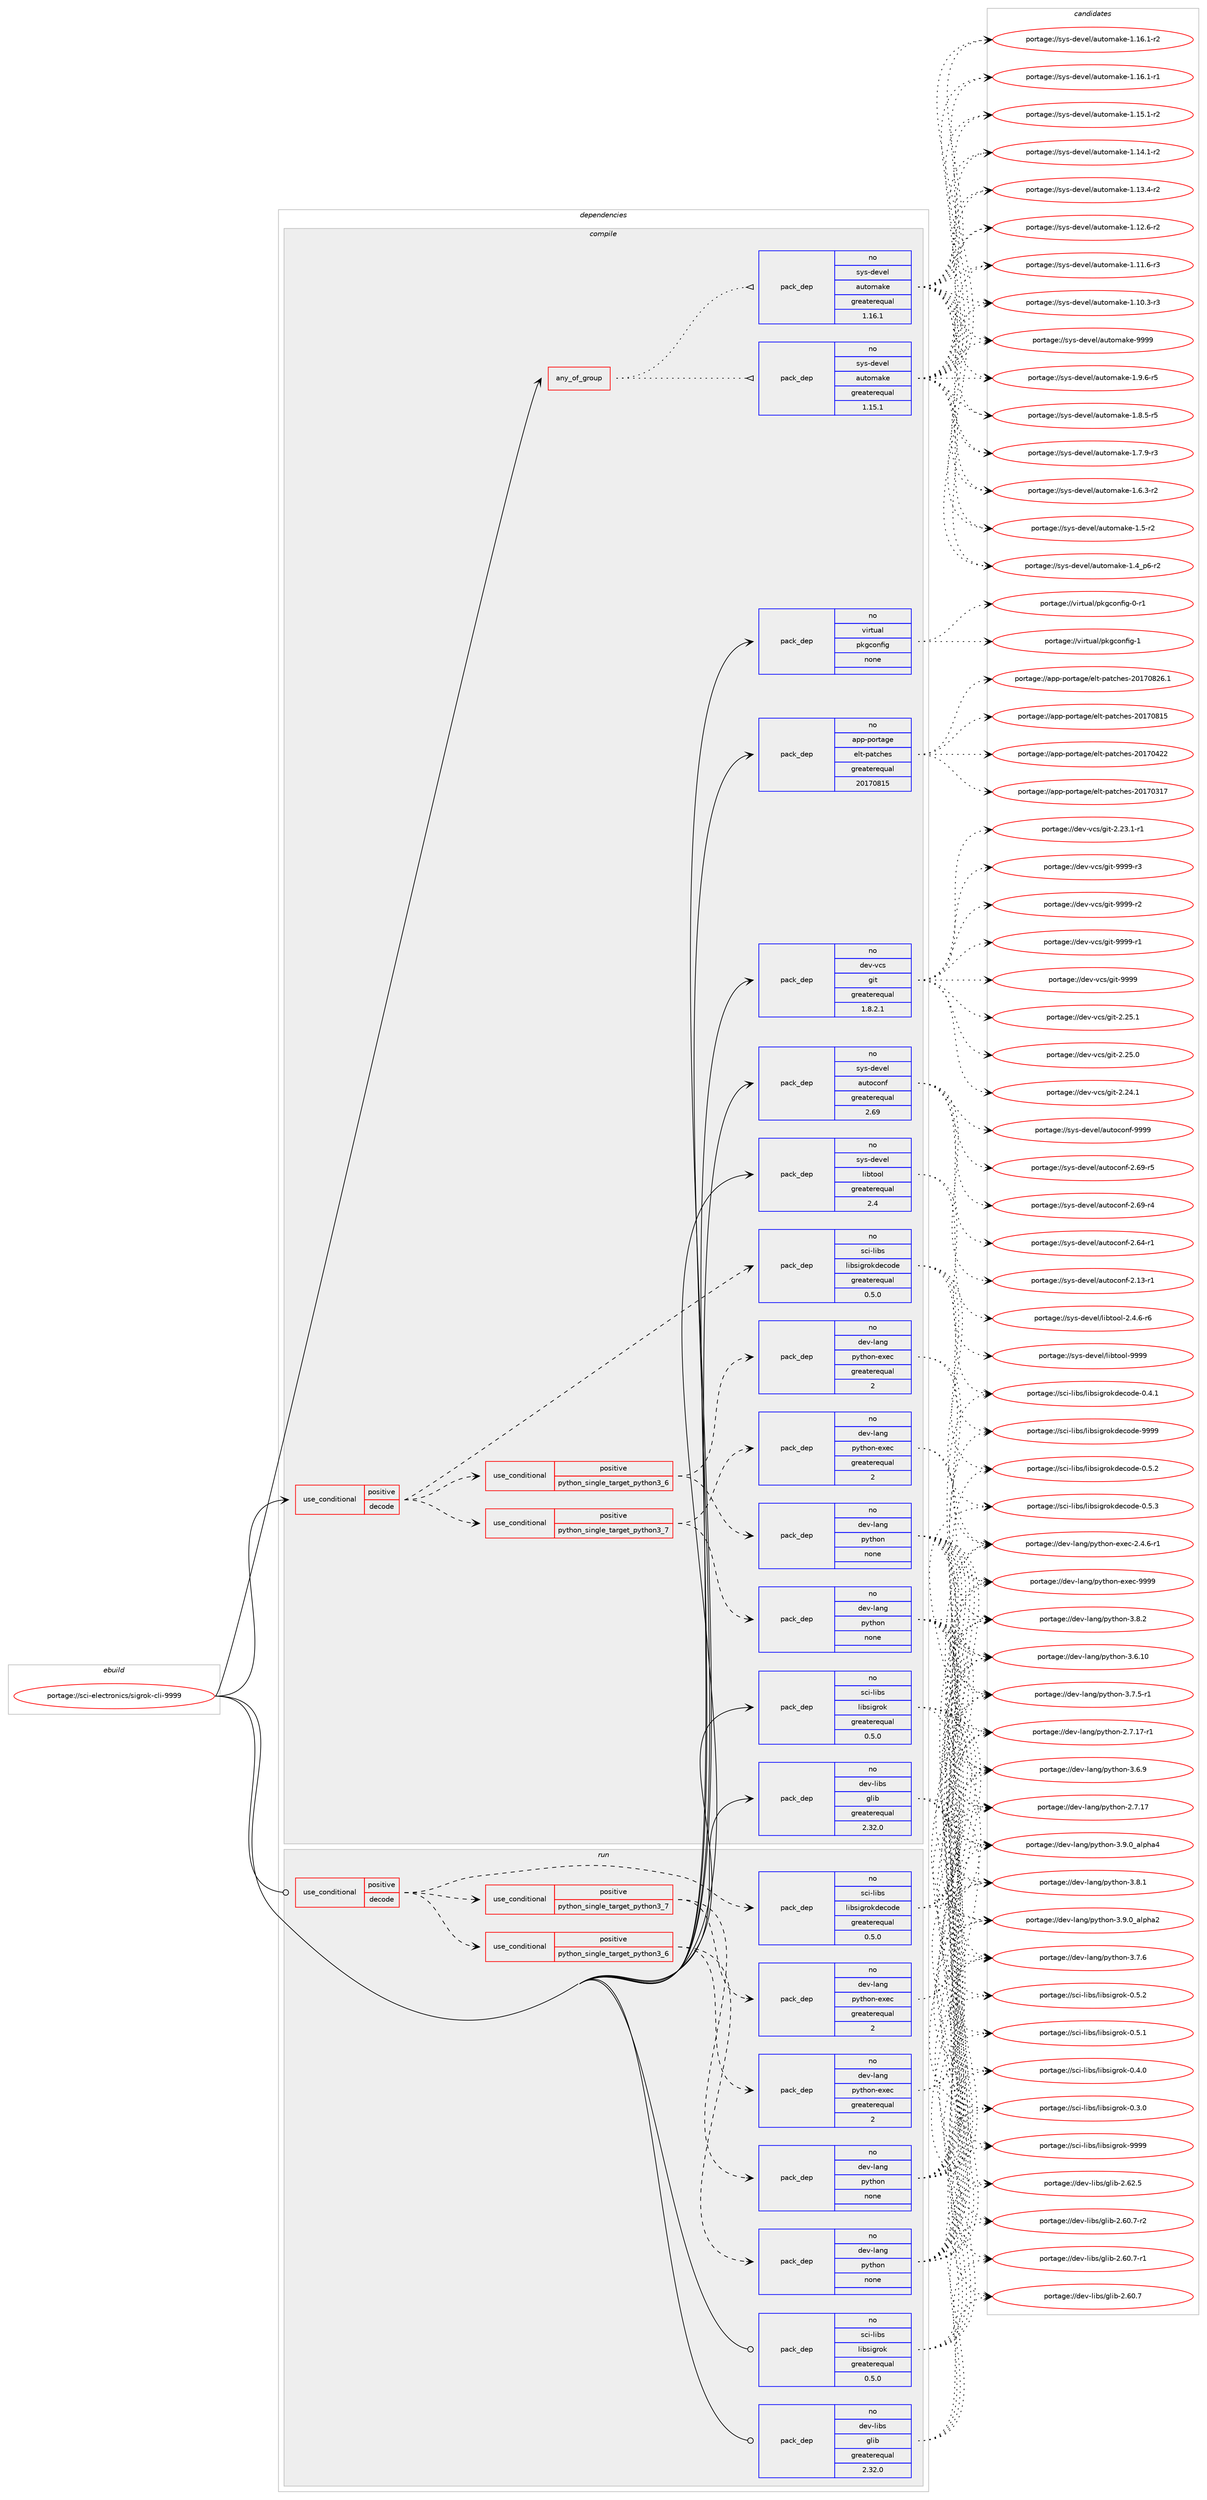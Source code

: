 digraph prolog {

# *************
# Graph options
# *************

newrank=true;
concentrate=true;
compound=true;
graph [rankdir=LR,fontname=Helvetica,fontsize=10,ranksep=1.5];#, ranksep=2.5, nodesep=0.2];
edge  [arrowhead=vee];
node  [fontname=Helvetica,fontsize=10];

# **********
# The ebuild
# **********

subgraph cluster_leftcol {
color=gray;
rank=same;
label=<<i>ebuild</i>>;
id [label="portage://sci-electronics/sigrok-cli-9999", color=red, width=4, href="../sci-electronics/sigrok-cli-9999.svg"];
}

# ****************
# The dependencies
# ****************

subgraph cluster_midcol {
color=gray;
label=<<i>dependencies</i>>;
subgraph cluster_compile {
fillcolor="#eeeeee";
style=filled;
label=<<i>compile</i>>;
subgraph any1150 {
dependency57511 [label=<<TABLE BORDER="0" CELLBORDER="1" CELLSPACING="0" CELLPADDING="4"><TR><TD CELLPADDING="10">any_of_group</TD></TR></TABLE>>, shape=none, color=red];subgraph pack44288 {
dependency57512 [label=<<TABLE BORDER="0" CELLBORDER="1" CELLSPACING="0" CELLPADDING="4" WIDTH="220"><TR><TD ROWSPAN="6" CELLPADDING="30">pack_dep</TD></TR><TR><TD WIDTH="110">no</TD></TR><TR><TD>sys-devel</TD></TR><TR><TD>automake</TD></TR><TR><TD>greaterequal</TD></TR><TR><TD>1.16.1</TD></TR></TABLE>>, shape=none, color=blue];
}
dependency57511:e -> dependency57512:w [weight=20,style="dotted",arrowhead="oinv"];
subgraph pack44289 {
dependency57513 [label=<<TABLE BORDER="0" CELLBORDER="1" CELLSPACING="0" CELLPADDING="4" WIDTH="220"><TR><TD ROWSPAN="6" CELLPADDING="30">pack_dep</TD></TR><TR><TD WIDTH="110">no</TD></TR><TR><TD>sys-devel</TD></TR><TR><TD>automake</TD></TR><TR><TD>greaterequal</TD></TR><TR><TD>1.15.1</TD></TR></TABLE>>, shape=none, color=blue];
}
dependency57511:e -> dependency57513:w [weight=20,style="dotted",arrowhead="oinv"];
}
id:e -> dependency57511:w [weight=20,style="solid",arrowhead="vee"];
subgraph cond12025 {
dependency57514 [label=<<TABLE BORDER="0" CELLBORDER="1" CELLSPACING="0" CELLPADDING="4"><TR><TD ROWSPAN="3" CELLPADDING="10">use_conditional</TD></TR><TR><TD>positive</TD></TR><TR><TD>decode</TD></TR></TABLE>>, shape=none, color=red];
subgraph pack44290 {
dependency57515 [label=<<TABLE BORDER="0" CELLBORDER="1" CELLSPACING="0" CELLPADDING="4" WIDTH="220"><TR><TD ROWSPAN="6" CELLPADDING="30">pack_dep</TD></TR><TR><TD WIDTH="110">no</TD></TR><TR><TD>sci-libs</TD></TR><TR><TD>libsigrokdecode</TD></TR><TR><TD>greaterequal</TD></TR><TR><TD>0.5.0</TD></TR></TABLE>>, shape=none, color=blue];
}
dependency57514:e -> dependency57515:w [weight=20,style="dashed",arrowhead="vee"];
subgraph cond12026 {
dependency57516 [label=<<TABLE BORDER="0" CELLBORDER="1" CELLSPACING="0" CELLPADDING="4"><TR><TD ROWSPAN="3" CELLPADDING="10">use_conditional</TD></TR><TR><TD>positive</TD></TR><TR><TD>python_single_target_python3_6</TD></TR></TABLE>>, shape=none, color=red];
subgraph pack44291 {
dependency57517 [label=<<TABLE BORDER="0" CELLBORDER="1" CELLSPACING="0" CELLPADDING="4" WIDTH="220"><TR><TD ROWSPAN="6" CELLPADDING="30">pack_dep</TD></TR><TR><TD WIDTH="110">no</TD></TR><TR><TD>dev-lang</TD></TR><TR><TD>python</TD></TR><TR><TD>none</TD></TR><TR><TD></TD></TR></TABLE>>, shape=none, color=blue];
}
dependency57516:e -> dependency57517:w [weight=20,style="dashed",arrowhead="vee"];
subgraph pack44292 {
dependency57518 [label=<<TABLE BORDER="0" CELLBORDER="1" CELLSPACING="0" CELLPADDING="4" WIDTH="220"><TR><TD ROWSPAN="6" CELLPADDING="30">pack_dep</TD></TR><TR><TD WIDTH="110">no</TD></TR><TR><TD>dev-lang</TD></TR><TR><TD>python-exec</TD></TR><TR><TD>greaterequal</TD></TR><TR><TD>2</TD></TR></TABLE>>, shape=none, color=blue];
}
dependency57516:e -> dependency57518:w [weight=20,style="dashed",arrowhead="vee"];
}
dependency57514:e -> dependency57516:w [weight=20,style="dashed",arrowhead="vee"];
subgraph cond12027 {
dependency57519 [label=<<TABLE BORDER="0" CELLBORDER="1" CELLSPACING="0" CELLPADDING="4"><TR><TD ROWSPAN="3" CELLPADDING="10">use_conditional</TD></TR><TR><TD>positive</TD></TR><TR><TD>python_single_target_python3_7</TD></TR></TABLE>>, shape=none, color=red];
subgraph pack44293 {
dependency57520 [label=<<TABLE BORDER="0" CELLBORDER="1" CELLSPACING="0" CELLPADDING="4" WIDTH="220"><TR><TD ROWSPAN="6" CELLPADDING="30">pack_dep</TD></TR><TR><TD WIDTH="110">no</TD></TR><TR><TD>dev-lang</TD></TR><TR><TD>python</TD></TR><TR><TD>none</TD></TR><TR><TD></TD></TR></TABLE>>, shape=none, color=blue];
}
dependency57519:e -> dependency57520:w [weight=20,style="dashed",arrowhead="vee"];
subgraph pack44294 {
dependency57521 [label=<<TABLE BORDER="0" CELLBORDER="1" CELLSPACING="0" CELLPADDING="4" WIDTH="220"><TR><TD ROWSPAN="6" CELLPADDING="30">pack_dep</TD></TR><TR><TD WIDTH="110">no</TD></TR><TR><TD>dev-lang</TD></TR><TR><TD>python-exec</TD></TR><TR><TD>greaterequal</TD></TR><TR><TD>2</TD></TR></TABLE>>, shape=none, color=blue];
}
dependency57519:e -> dependency57521:w [weight=20,style="dashed",arrowhead="vee"];
}
dependency57514:e -> dependency57519:w [weight=20,style="dashed",arrowhead="vee"];
}
id:e -> dependency57514:w [weight=20,style="solid",arrowhead="vee"];
subgraph pack44295 {
dependency57522 [label=<<TABLE BORDER="0" CELLBORDER="1" CELLSPACING="0" CELLPADDING="4" WIDTH="220"><TR><TD ROWSPAN="6" CELLPADDING="30">pack_dep</TD></TR><TR><TD WIDTH="110">no</TD></TR><TR><TD>app-portage</TD></TR><TR><TD>elt-patches</TD></TR><TR><TD>greaterequal</TD></TR><TR><TD>20170815</TD></TR></TABLE>>, shape=none, color=blue];
}
id:e -> dependency57522:w [weight=20,style="solid",arrowhead="vee"];
subgraph pack44296 {
dependency57523 [label=<<TABLE BORDER="0" CELLBORDER="1" CELLSPACING="0" CELLPADDING="4" WIDTH="220"><TR><TD ROWSPAN="6" CELLPADDING="30">pack_dep</TD></TR><TR><TD WIDTH="110">no</TD></TR><TR><TD>dev-libs</TD></TR><TR><TD>glib</TD></TR><TR><TD>greaterequal</TD></TR><TR><TD>2.32.0</TD></TR></TABLE>>, shape=none, color=blue];
}
id:e -> dependency57523:w [weight=20,style="solid",arrowhead="vee"];
subgraph pack44297 {
dependency57524 [label=<<TABLE BORDER="0" CELLBORDER="1" CELLSPACING="0" CELLPADDING="4" WIDTH="220"><TR><TD ROWSPAN="6" CELLPADDING="30">pack_dep</TD></TR><TR><TD WIDTH="110">no</TD></TR><TR><TD>dev-vcs</TD></TR><TR><TD>git</TD></TR><TR><TD>greaterequal</TD></TR><TR><TD>1.8.2.1</TD></TR></TABLE>>, shape=none, color=blue];
}
id:e -> dependency57524:w [weight=20,style="solid",arrowhead="vee"];
subgraph pack44298 {
dependency57525 [label=<<TABLE BORDER="0" CELLBORDER="1" CELLSPACING="0" CELLPADDING="4" WIDTH="220"><TR><TD ROWSPAN="6" CELLPADDING="30">pack_dep</TD></TR><TR><TD WIDTH="110">no</TD></TR><TR><TD>sci-libs</TD></TR><TR><TD>libsigrok</TD></TR><TR><TD>greaterequal</TD></TR><TR><TD>0.5.0</TD></TR></TABLE>>, shape=none, color=blue];
}
id:e -> dependency57525:w [weight=20,style="solid",arrowhead="vee"];
subgraph pack44299 {
dependency57526 [label=<<TABLE BORDER="0" CELLBORDER="1" CELLSPACING="0" CELLPADDING="4" WIDTH="220"><TR><TD ROWSPAN="6" CELLPADDING="30">pack_dep</TD></TR><TR><TD WIDTH="110">no</TD></TR><TR><TD>sys-devel</TD></TR><TR><TD>autoconf</TD></TR><TR><TD>greaterequal</TD></TR><TR><TD>2.69</TD></TR></TABLE>>, shape=none, color=blue];
}
id:e -> dependency57526:w [weight=20,style="solid",arrowhead="vee"];
subgraph pack44300 {
dependency57527 [label=<<TABLE BORDER="0" CELLBORDER="1" CELLSPACING="0" CELLPADDING="4" WIDTH="220"><TR><TD ROWSPAN="6" CELLPADDING="30">pack_dep</TD></TR><TR><TD WIDTH="110">no</TD></TR><TR><TD>sys-devel</TD></TR><TR><TD>libtool</TD></TR><TR><TD>greaterequal</TD></TR><TR><TD>2.4</TD></TR></TABLE>>, shape=none, color=blue];
}
id:e -> dependency57527:w [weight=20,style="solid",arrowhead="vee"];
subgraph pack44301 {
dependency57528 [label=<<TABLE BORDER="0" CELLBORDER="1" CELLSPACING="0" CELLPADDING="4" WIDTH="220"><TR><TD ROWSPAN="6" CELLPADDING="30">pack_dep</TD></TR><TR><TD WIDTH="110">no</TD></TR><TR><TD>virtual</TD></TR><TR><TD>pkgconfig</TD></TR><TR><TD>none</TD></TR><TR><TD></TD></TR></TABLE>>, shape=none, color=blue];
}
id:e -> dependency57528:w [weight=20,style="solid",arrowhead="vee"];
}
subgraph cluster_compileandrun {
fillcolor="#eeeeee";
style=filled;
label=<<i>compile and run</i>>;
}
subgraph cluster_run {
fillcolor="#eeeeee";
style=filled;
label=<<i>run</i>>;
subgraph cond12028 {
dependency57529 [label=<<TABLE BORDER="0" CELLBORDER="1" CELLSPACING="0" CELLPADDING="4"><TR><TD ROWSPAN="3" CELLPADDING="10">use_conditional</TD></TR><TR><TD>positive</TD></TR><TR><TD>decode</TD></TR></TABLE>>, shape=none, color=red];
subgraph pack44302 {
dependency57530 [label=<<TABLE BORDER="0" CELLBORDER="1" CELLSPACING="0" CELLPADDING="4" WIDTH="220"><TR><TD ROWSPAN="6" CELLPADDING="30">pack_dep</TD></TR><TR><TD WIDTH="110">no</TD></TR><TR><TD>sci-libs</TD></TR><TR><TD>libsigrokdecode</TD></TR><TR><TD>greaterequal</TD></TR><TR><TD>0.5.0</TD></TR></TABLE>>, shape=none, color=blue];
}
dependency57529:e -> dependency57530:w [weight=20,style="dashed",arrowhead="vee"];
subgraph cond12029 {
dependency57531 [label=<<TABLE BORDER="0" CELLBORDER="1" CELLSPACING="0" CELLPADDING="4"><TR><TD ROWSPAN="3" CELLPADDING="10">use_conditional</TD></TR><TR><TD>positive</TD></TR><TR><TD>python_single_target_python3_6</TD></TR></TABLE>>, shape=none, color=red];
subgraph pack44303 {
dependency57532 [label=<<TABLE BORDER="0" CELLBORDER="1" CELLSPACING="0" CELLPADDING="4" WIDTH="220"><TR><TD ROWSPAN="6" CELLPADDING="30">pack_dep</TD></TR><TR><TD WIDTH="110">no</TD></TR><TR><TD>dev-lang</TD></TR><TR><TD>python</TD></TR><TR><TD>none</TD></TR><TR><TD></TD></TR></TABLE>>, shape=none, color=blue];
}
dependency57531:e -> dependency57532:w [weight=20,style="dashed",arrowhead="vee"];
subgraph pack44304 {
dependency57533 [label=<<TABLE BORDER="0" CELLBORDER="1" CELLSPACING="0" CELLPADDING="4" WIDTH="220"><TR><TD ROWSPAN="6" CELLPADDING="30">pack_dep</TD></TR><TR><TD WIDTH="110">no</TD></TR><TR><TD>dev-lang</TD></TR><TR><TD>python-exec</TD></TR><TR><TD>greaterequal</TD></TR><TR><TD>2</TD></TR></TABLE>>, shape=none, color=blue];
}
dependency57531:e -> dependency57533:w [weight=20,style="dashed",arrowhead="vee"];
}
dependency57529:e -> dependency57531:w [weight=20,style="dashed",arrowhead="vee"];
subgraph cond12030 {
dependency57534 [label=<<TABLE BORDER="0" CELLBORDER="1" CELLSPACING="0" CELLPADDING="4"><TR><TD ROWSPAN="3" CELLPADDING="10">use_conditional</TD></TR><TR><TD>positive</TD></TR><TR><TD>python_single_target_python3_7</TD></TR></TABLE>>, shape=none, color=red];
subgraph pack44305 {
dependency57535 [label=<<TABLE BORDER="0" CELLBORDER="1" CELLSPACING="0" CELLPADDING="4" WIDTH="220"><TR><TD ROWSPAN="6" CELLPADDING="30">pack_dep</TD></TR><TR><TD WIDTH="110">no</TD></TR><TR><TD>dev-lang</TD></TR><TR><TD>python</TD></TR><TR><TD>none</TD></TR><TR><TD></TD></TR></TABLE>>, shape=none, color=blue];
}
dependency57534:e -> dependency57535:w [weight=20,style="dashed",arrowhead="vee"];
subgraph pack44306 {
dependency57536 [label=<<TABLE BORDER="0" CELLBORDER="1" CELLSPACING="0" CELLPADDING="4" WIDTH="220"><TR><TD ROWSPAN="6" CELLPADDING="30">pack_dep</TD></TR><TR><TD WIDTH="110">no</TD></TR><TR><TD>dev-lang</TD></TR><TR><TD>python-exec</TD></TR><TR><TD>greaterequal</TD></TR><TR><TD>2</TD></TR></TABLE>>, shape=none, color=blue];
}
dependency57534:e -> dependency57536:w [weight=20,style="dashed",arrowhead="vee"];
}
dependency57529:e -> dependency57534:w [weight=20,style="dashed",arrowhead="vee"];
}
id:e -> dependency57529:w [weight=20,style="solid",arrowhead="odot"];
subgraph pack44307 {
dependency57537 [label=<<TABLE BORDER="0" CELLBORDER="1" CELLSPACING="0" CELLPADDING="4" WIDTH="220"><TR><TD ROWSPAN="6" CELLPADDING="30">pack_dep</TD></TR><TR><TD WIDTH="110">no</TD></TR><TR><TD>dev-libs</TD></TR><TR><TD>glib</TD></TR><TR><TD>greaterequal</TD></TR><TR><TD>2.32.0</TD></TR></TABLE>>, shape=none, color=blue];
}
id:e -> dependency57537:w [weight=20,style="solid",arrowhead="odot"];
subgraph pack44308 {
dependency57538 [label=<<TABLE BORDER="0" CELLBORDER="1" CELLSPACING="0" CELLPADDING="4" WIDTH="220"><TR><TD ROWSPAN="6" CELLPADDING="30">pack_dep</TD></TR><TR><TD WIDTH="110">no</TD></TR><TR><TD>sci-libs</TD></TR><TR><TD>libsigrok</TD></TR><TR><TD>greaterequal</TD></TR><TR><TD>0.5.0</TD></TR></TABLE>>, shape=none, color=blue];
}
id:e -> dependency57538:w [weight=20,style="solid",arrowhead="odot"];
}
}

# **************
# The candidates
# **************

subgraph cluster_choices {
rank=same;
color=gray;
label=<<i>candidates</i>>;

subgraph choice44288 {
color=black;
nodesep=1;
choice115121115451001011181011084797117116111109971071014557575757 [label="portage://sys-devel/automake-9999", color=red, width=4,href="../sys-devel/automake-9999.svg"];
choice115121115451001011181011084797117116111109971071014549465746544511453 [label="portage://sys-devel/automake-1.9.6-r5", color=red, width=4,href="../sys-devel/automake-1.9.6-r5.svg"];
choice115121115451001011181011084797117116111109971071014549465646534511453 [label="portage://sys-devel/automake-1.8.5-r5", color=red, width=4,href="../sys-devel/automake-1.8.5-r5.svg"];
choice115121115451001011181011084797117116111109971071014549465546574511451 [label="portage://sys-devel/automake-1.7.9-r3", color=red, width=4,href="../sys-devel/automake-1.7.9-r3.svg"];
choice115121115451001011181011084797117116111109971071014549465446514511450 [label="portage://sys-devel/automake-1.6.3-r2", color=red, width=4,href="../sys-devel/automake-1.6.3-r2.svg"];
choice11512111545100101118101108479711711611110997107101454946534511450 [label="portage://sys-devel/automake-1.5-r2", color=red, width=4,href="../sys-devel/automake-1.5-r2.svg"];
choice115121115451001011181011084797117116111109971071014549465295112544511450 [label="portage://sys-devel/automake-1.4_p6-r2", color=red, width=4,href="../sys-devel/automake-1.4_p6-r2.svg"];
choice11512111545100101118101108479711711611110997107101454946495446494511450 [label="portage://sys-devel/automake-1.16.1-r2", color=red, width=4,href="../sys-devel/automake-1.16.1-r2.svg"];
choice11512111545100101118101108479711711611110997107101454946495446494511449 [label="portage://sys-devel/automake-1.16.1-r1", color=red, width=4,href="../sys-devel/automake-1.16.1-r1.svg"];
choice11512111545100101118101108479711711611110997107101454946495346494511450 [label="portage://sys-devel/automake-1.15.1-r2", color=red, width=4,href="../sys-devel/automake-1.15.1-r2.svg"];
choice11512111545100101118101108479711711611110997107101454946495246494511450 [label="portage://sys-devel/automake-1.14.1-r2", color=red, width=4,href="../sys-devel/automake-1.14.1-r2.svg"];
choice11512111545100101118101108479711711611110997107101454946495146524511450 [label="portage://sys-devel/automake-1.13.4-r2", color=red, width=4,href="../sys-devel/automake-1.13.4-r2.svg"];
choice11512111545100101118101108479711711611110997107101454946495046544511450 [label="portage://sys-devel/automake-1.12.6-r2", color=red, width=4,href="../sys-devel/automake-1.12.6-r2.svg"];
choice11512111545100101118101108479711711611110997107101454946494946544511451 [label="portage://sys-devel/automake-1.11.6-r3", color=red, width=4,href="../sys-devel/automake-1.11.6-r3.svg"];
choice11512111545100101118101108479711711611110997107101454946494846514511451 [label="portage://sys-devel/automake-1.10.3-r3", color=red, width=4,href="../sys-devel/automake-1.10.3-r3.svg"];
dependency57512:e -> choice115121115451001011181011084797117116111109971071014557575757:w [style=dotted,weight="100"];
dependency57512:e -> choice115121115451001011181011084797117116111109971071014549465746544511453:w [style=dotted,weight="100"];
dependency57512:e -> choice115121115451001011181011084797117116111109971071014549465646534511453:w [style=dotted,weight="100"];
dependency57512:e -> choice115121115451001011181011084797117116111109971071014549465546574511451:w [style=dotted,weight="100"];
dependency57512:e -> choice115121115451001011181011084797117116111109971071014549465446514511450:w [style=dotted,weight="100"];
dependency57512:e -> choice11512111545100101118101108479711711611110997107101454946534511450:w [style=dotted,weight="100"];
dependency57512:e -> choice115121115451001011181011084797117116111109971071014549465295112544511450:w [style=dotted,weight="100"];
dependency57512:e -> choice11512111545100101118101108479711711611110997107101454946495446494511450:w [style=dotted,weight="100"];
dependency57512:e -> choice11512111545100101118101108479711711611110997107101454946495446494511449:w [style=dotted,weight="100"];
dependency57512:e -> choice11512111545100101118101108479711711611110997107101454946495346494511450:w [style=dotted,weight="100"];
dependency57512:e -> choice11512111545100101118101108479711711611110997107101454946495246494511450:w [style=dotted,weight="100"];
dependency57512:e -> choice11512111545100101118101108479711711611110997107101454946495146524511450:w [style=dotted,weight="100"];
dependency57512:e -> choice11512111545100101118101108479711711611110997107101454946495046544511450:w [style=dotted,weight="100"];
dependency57512:e -> choice11512111545100101118101108479711711611110997107101454946494946544511451:w [style=dotted,weight="100"];
dependency57512:e -> choice11512111545100101118101108479711711611110997107101454946494846514511451:w [style=dotted,weight="100"];
}
subgraph choice44289 {
color=black;
nodesep=1;
choice115121115451001011181011084797117116111109971071014557575757 [label="portage://sys-devel/automake-9999", color=red, width=4,href="../sys-devel/automake-9999.svg"];
choice115121115451001011181011084797117116111109971071014549465746544511453 [label="portage://sys-devel/automake-1.9.6-r5", color=red, width=4,href="../sys-devel/automake-1.9.6-r5.svg"];
choice115121115451001011181011084797117116111109971071014549465646534511453 [label="portage://sys-devel/automake-1.8.5-r5", color=red, width=4,href="../sys-devel/automake-1.8.5-r5.svg"];
choice115121115451001011181011084797117116111109971071014549465546574511451 [label="portage://sys-devel/automake-1.7.9-r3", color=red, width=4,href="../sys-devel/automake-1.7.9-r3.svg"];
choice115121115451001011181011084797117116111109971071014549465446514511450 [label="portage://sys-devel/automake-1.6.3-r2", color=red, width=4,href="../sys-devel/automake-1.6.3-r2.svg"];
choice11512111545100101118101108479711711611110997107101454946534511450 [label="portage://sys-devel/automake-1.5-r2", color=red, width=4,href="../sys-devel/automake-1.5-r2.svg"];
choice115121115451001011181011084797117116111109971071014549465295112544511450 [label="portage://sys-devel/automake-1.4_p6-r2", color=red, width=4,href="../sys-devel/automake-1.4_p6-r2.svg"];
choice11512111545100101118101108479711711611110997107101454946495446494511450 [label="portage://sys-devel/automake-1.16.1-r2", color=red, width=4,href="../sys-devel/automake-1.16.1-r2.svg"];
choice11512111545100101118101108479711711611110997107101454946495446494511449 [label="portage://sys-devel/automake-1.16.1-r1", color=red, width=4,href="../sys-devel/automake-1.16.1-r1.svg"];
choice11512111545100101118101108479711711611110997107101454946495346494511450 [label="portage://sys-devel/automake-1.15.1-r2", color=red, width=4,href="../sys-devel/automake-1.15.1-r2.svg"];
choice11512111545100101118101108479711711611110997107101454946495246494511450 [label="portage://sys-devel/automake-1.14.1-r2", color=red, width=4,href="../sys-devel/automake-1.14.1-r2.svg"];
choice11512111545100101118101108479711711611110997107101454946495146524511450 [label="portage://sys-devel/automake-1.13.4-r2", color=red, width=4,href="../sys-devel/automake-1.13.4-r2.svg"];
choice11512111545100101118101108479711711611110997107101454946495046544511450 [label="portage://sys-devel/automake-1.12.6-r2", color=red, width=4,href="../sys-devel/automake-1.12.6-r2.svg"];
choice11512111545100101118101108479711711611110997107101454946494946544511451 [label="portage://sys-devel/automake-1.11.6-r3", color=red, width=4,href="../sys-devel/automake-1.11.6-r3.svg"];
choice11512111545100101118101108479711711611110997107101454946494846514511451 [label="portage://sys-devel/automake-1.10.3-r3", color=red, width=4,href="../sys-devel/automake-1.10.3-r3.svg"];
dependency57513:e -> choice115121115451001011181011084797117116111109971071014557575757:w [style=dotted,weight="100"];
dependency57513:e -> choice115121115451001011181011084797117116111109971071014549465746544511453:w [style=dotted,weight="100"];
dependency57513:e -> choice115121115451001011181011084797117116111109971071014549465646534511453:w [style=dotted,weight="100"];
dependency57513:e -> choice115121115451001011181011084797117116111109971071014549465546574511451:w [style=dotted,weight="100"];
dependency57513:e -> choice115121115451001011181011084797117116111109971071014549465446514511450:w [style=dotted,weight="100"];
dependency57513:e -> choice11512111545100101118101108479711711611110997107101454946534511450:w [style=dotted,weight="100"];
dependency57513:e -> choice115121115451001011181011084797117116111109971071014549465295112544511450:w [style=dotted,weight="100"];
dependency57513:e -> choice11512111545100101118101108479711711611110997107101454946495446494511450:w [style=dotted,weight="100"];
dependency57513:e -> choice11512111545100101118101108479711711611110997107101454946495446494511449:w [style=dotted,weight="100"];
dependency57513:e -> choice11512111545100101118101108479711711611110997107101454946495346494511450:w [style=dotted,weight="100"];
dependency57513:e -> choice11512111545100101118101108479711711611110997107101454946495246494511450:w [style=dotted,weight="100"];
dependency57513:e -> choice11512111545100101118101108479711711611110997107101454946495146524511450:w [style=dotted,weight="100"];
dependency57513:e -> choice11512111545100101118101108479711711611110997107101454946495046544511450:w [style=dotted,weight="100"];
dependency57513:e -> choice11512111545100101118101108479711711611110997107101454946494946544511451:w [style=dotted,weight="100"];
dependency57513:e -> choice11512111545100101118101108479711711611110997107101454946494846514511451:w [style=dotted,weight="100"];
}
subgraph choice44290 {
color=black;
nodesep=1;
choice1159910545108105981154710810598115105103114111107100101991111001014557575757 [label="portage://sci-libs/libsigrokdecode-9999", color=red, width=4,href="../sci-libs/libsigrokdecode-9999.svg"];
choice115991054510810598115471081059811510510311411110710010199111100101454846534651 [label="portage://sci-libs/libsigrokdecode-0.5.3", color=red, width=4,href="../sci-libs/libsigrokdecode-0.5.3.svg"];
choice115991054510810598115471081059811510510311411110710010199111100101454846534650 [label="portage://sci-libs/libsigrokdecode-0.5.2", color=red, width=4,href="../sci-libs/libsigrokdecode-0.5.2.svg"];
choice115991054510810598115471081059811510510311411110710010199111100101454846524649 [label="portage://sci-libs/libsigrokdecode-0.4.1", color=red, width=4,href="../sci-libs/libsigrokdecode-0.4.1.svg"];
dependency57515:e -> choice1159910545108105981154710810598115105103114111107100101991111001014557575757:w [style=dotted,weight="100"];
dependency57515:e -> choice115991054510810598115471081059811510510311411110710010199111100101454846534651:w [style=dotted,weight="100"];
dependency57515:e -> choice115991054510810598115471081059811510510311411110710010199111100101454846534650:w [style=dotted,weight="100"];
dependency57515:e -> choice115991054510810598115471081059811510510311411110710010199111100101454846524649:w [style=dotted,weight="100"];
}
subgraph choice44291 {
color=black;
nodesep=1;
choice10010111845108971101034711212111610411111045514657464895971081121049752 [label="portage://dev-lang/python-3.9.0_alpha4", color=red, width=4,href="../dev-lang/python-3.9.0_alpha4.svg"];
choice10010111845108971101034711212111610411111045514657464895971081121049750 [label="portage://dev-lang/python-3.9.0_alpha2", color=red, width=4,href="../dev-lang/python-3.9.0_alpha2.svg"];
choice100101118451089711010347112121116104111110455146564650 [label="portage://dev-lang/python-3.8.2", color=red, width=4,href="../dev-lang/python-3.8.2.svg"];
choice100101118451089711010347112121116104111110455146564649 [label="portage://dev-lang/python-3.8.1", color=red, width=4,href="../dev-lang/python-3.8.1.svg"];
choice100101118451089711010347112121116104111110455146554654 [label="portage://dev-lang/python-3.7.6", color=red, width=4,href="../dev-lang/python-3.7.6.svg"];
choice1001011184510897110103471121211161041111104551465546534511449 [label="portage://dev-lang/python-3.7.5-r1", color=red, width=4,href="../dev-lang/python-3.7.5-r1.svg"];
choice100101118451089711010347112121116104111110455146544657 [label="portage://dev-lang/python-3.6.9", color=red, width=4,href="../dev-lang/python-3.6.9.svg"];
choice10010111845108971101034711212111610411111045514654464948 [label="portage://dev-lang/python-3.6.10", color=red, width=4,href="../dev-lang/python-3.6.10.svg"];
choice100101118451089711010347112121116104111110455046554649554511449 [label="portage://dev-lang/python-2.7.17-r1", color=red, width=4,href="../dev-lang/python-2.7.17-r1.svg"];
choice10010111845108971101034711212111610411111045504655464955 [label="portage://dev-lang/python-2.7.17", color=red, width=4,href="../dev-lang/python-2.7.17.svg"];
dependency57517:e -> choice10010111845108971101034711212111610411111045514657464895971081121049752:w [style=dotted,weight="100"];
dependency57517:e -> choice10010111845108971101034711212111610411111045514657464895971081121049750:w [style=dotted,weight="100"];
dependency57517:e -> choice100101118451089711010347112121116104111110455146564650:w [style=dotted,weight="100"];
dependency57517:e -> choice100101118451089711010347112121116104111110455146564649:w [style=dotted,weight="100"];
dependency57517:e -> choice100101118451089711010347112121116104111110455146554654:w [style=dotted,weight="100"];
dependency57517:e -> choice1001011184510897110103471121211161041111104551465546534511449:w [style=dotted,weight="100"];
dependency57517:e -> choice100101118451089711010347112121116104111110455146544657:w [style=dotted,weight="100"];
dependency57517:e -> choice10010111845108971101034711212111610411111045514654464948:w [style=dotted,weight="100"];
dependency57517:e -> choice100101118451089711010347112121116104111110455046554649554511449:w [style=dotted,weight="100"];
dependency57517:e -> choice10010111845108971101034711212111610411111045504655464955:w [style=dotted,weight="100"];
}
subgraph choice44292 {
color=black;
nodesep=1;
choice10010111845108971101034711212111610411111045101120101994557575757 [label="portage://dev-lang/python-exec-9999", color=red, width=4,href="../dev-lang/python-exec-9999.svg"];
choice10010111845108971101034711212111610411111045101120101994550465246544511449 [label="portage://dev-lang/python-exec-2.4.6-r1", color=red, width=4,href="../dev-lang/python-exec-2.4.6-r1.svg"];
dependency57518:e -> choice10010111845108971101034711212111610411111045101120101994557575757:w [style=dotted,weight="100"];
dependency57518:e -> choice10010111845108971101034711212111610411111045101120101994550465246544511449:w [style=dotted,weight="100"];
}
subgraph choice44293 {
color=black;
nodesep=1;
choice10010111845108971101034711212111610411111045514657464895971081121049752 [label="portage://dev-lang/python-3.9.0_alpha4", color=red, width=4,href="../dev-lang/python-3.9.0_alpha4.svg"];
choice10010111845108971101034711212111610411111045514657464895971081121049750 [label="portage://dev-lang/python-3.9.0_alpha2", color=red, width=4,href="../dev-lang/python-3.9.0_alpha2.svg"];
choice100101118451089711010347112121116104111110455146564650 [label="portage://dev-lang/python-3.8.2", color=red, width=4,href="../dev-lang/python-3.8.2.svg"];
choice100101118451089711010347112121116104111110455146564649 [label="portage://dev-lang/python-3.8.1", color=red, width=4,href="../dev-lang/python-3.8.1.svg"];
choice100101118451089711010347112121116104111110455146554654 [label="portage://dev-lang/python-3.7.6", color=red, width=4,href="../dev-lang/python-3.7.6.svg"];
choice1001011184510897110103471121211161041111104551465546534511449 [label="portage://dev-lang/python-3.7.5-r1", color=red, width=4,href="../dev-lang/python-3.7.5-r1.svg"];
choice100101118451089711010347112121116104111110455146544657 [label="portage://dev-lang/python-3.6.9", color=red, width=4,href="../dev-lang/python-3.6.9.svg"];
choice10010111845108971101034711212111610411111045514654464948 [label="portage://dev-lang/python-3.6.10", color=red, width=4,href="../dev-lang/python-3.6.10.svg"];
choice100101118451089711010347112121116104111110455046554649554511449 [label="portage://dev-lang/python-2.7.17-r1", color=red, width=4,href="../dev-lang/python-2.7.17-r1.svg"];
choice10010111845108971101034711212111610411111045504655464955 [label="portage://dev-lang/python-2.7.17", color=red, width=4,href="../dev-lang/python-2.7.17.svg"];
dependency57520:e -> choice10010111845108971101034711212111610411111045514657464895971081121049752:w [style=dotted,weight="100"];
dependency57520:e -> choice10010111845108971101034711212111610411111045514657464895971081121049750:w [style=dotted,weight="100"];
dependency57520:e -> choice100101118451089711010347112121116104111110455146564650:w [style=dotted,weight="100"];
dependency57520:e -> choice100101118451089711010347112121116104111110455146564649:w [style=dotted,weight="100"];
dependency57520:e -> choice100101118451089711010347112121116104111110455146554654:w [style=dotted,weight="100"];
dependency57520:e -> choice1001011184510897110103471121211161041111104551465546534511449:w [style=dotted,weight="100"];
dependency57520:e -> choice100101118451089711010347112121116104111110455146544657:w [style=dotted,weight="100"];
dependency57520:e -> choice10010111845108971101034711212111610411111045514654464948:w [style=dotted,weight="100"];
dependency57520:e -> choice100101118451089711010347112121116104111110455046554649554511449:w [style=dotted,weight="100"];
dependency57520:e -> choice10010111845108971101034711212111610411111045504655464955:w [style=dotted,weight="100"];
}
subgraph choice44294 {
color=black;
nodesep=1;
choice10010111845108971101034711212111610411111045101120101994557575757 [label="portage://dev-lang/python-exec-9999", color=red, width=4,href="../dev-lang/python-exec-9999.svg"];
choice10010111845108971101034711212111610411111045101120101994550465246544511449 [label="portage://dev-lang/python-exec-2.4.6-r1", color=red, width=4,href="../dev-lang/python-exec-2.4.6-r1.svg"];
dependency57521:e -> choice10010111845108971101034711212111610411111045101120101994557575757:w [style=dotted,weight="100"];
dependency57521:e -> choice10010111845108971101034711212111610411111045101120101994550465246544511449:w [style=dotted,weight="100"];
}
subgraph choice44295 {
color=black;
nodesep=1;
choice971121124511211111411697103101471011081164511297116991041011154550484955485650544649 [label="portage://app-portage/elt-patches-20170826.1", color=red, width=4,href="../app-portage/elt-patches-20170826.1.svg"];
choice97112112451121111141169710310147101108116451129711699104101115455048495548564953 [label="portage://app-portage/elt-patches-20170815", color=red, width=4,href="../app-portage/elt-patches-20170815.svg"];
choice97112112451121111141169710310147101108116451129711699104101115455048495548525050 [label="portage://app-portage/elt-patches-20170422", color=red, width=4,href="../app-portage/elt-patches-20170422.svg"];
choice97112112451121111141169710310147101108116451129711699104101115455048495548514955 [label="portage://app-portage/elt-patches-20170317", color=red, width=4,href="../app-portage/elt-patches-20170317.svg"];
dependency57522:e -> choice971121124511211111411697103101471011081164511297116991041011154550484955485650544649:w [style=dotted,weight="100"];
dependency57522:e -> choice97112112451121111141169710310147101108116451129711699104101115455048495548564953:w [style=dotted,weight="100"];
dependency57522:e -> choice97112112451121111141169710310147101108116451129711699104101115455048495548525050:w [style=dotted,weight="100"];
dependency57522:e -> choice97112112451121111141169710310147101108116451129711699104101115455048495548514955:w [style=dotted,weight="100"];
}
subgraph choice44296 {
color=black;
nodesep=1;
choice1001011184510810598115471031081059845504654504653 [label="portage://dev-libs/glib-2.62.5", color=red, width=4,href="../dev-libs/glib-2.62.5.svg"];
choice10010111845108105981154710310810598455046544846554511450 [label="portage://dev-libs/glib-2.60.7-r2", color=red, width=4,href="../dev-libs/glib-2.60.7-r2.svg"];
choice10010111845108105981154710310810598455046544846554511449 [label="portage://dev-libs/glib-2.60.7-r1", color=red, width=4,href="../dev-libs/glib-2.60.7-r1.svg"];
choice1001011184510810598115471031081059845504654484655 [label="portage://dev-libs/glib-2.60.7", color=red, width=4,href="../dev-libs/glib-2.60.7.svg"];
dependency57523:e -> choice1001011184510810598115471031081059845504654504653:w [style=dotted,weight="100"];
dependency57523:e -> choice10010111845108105981154710310810598455046544846554511450:w [style=dotted,weight="100"];
dependency57523:e -> choice10010111845108105981154710310810598455046544846554511449:w [style=dotted,weight="100"];
dependency57523:e -> choice1001011184510810598115471031081059845504654484655:w [style=dotted,weight="100"];
}
subgraph choice44297 {
color=black;
nodesep=1;
choice10010111845118991154710310511645575757574511451 [label="portage://dev-vcs/git-9999-r3", color=red, width=4,href="../dev-vcs/git-9999-r3.svg"];
choice10010111845118991154710310511645575757574511450 [label="portage://dev-vcs/git-9999-r2", color=red, width=4,href="../dev-vcs/git-9999-r2.svg"];
choice10010111845118991154710310511645575757574511449 [label="portage://dev-vcs/git-9999-r1", color=red, width=4,href="../dev-vcs/git-9999-r1.svg"];
choice1001011184511899115471031051164557575757 [label="portage://dev-vcs/git-9999", color=red, width=4,href="../dev-vcs/git-9999.svg"];
choice10010111845118991154710310511645504650534649 [label="portage://dev-vcs/git-2.25.1", color=red, width=4,href="../dev-vcs/git-2.25.1.svg"];
choice10010111845118991154710310511645504650534648 [label="portage://dev-vcs/git-2.25.0", color=red, width=4,href="../dev-vcs/git-2.25.0.svg"];
choice10010111845118991154710310511645504650524649 [label="portage://dev-vcs/git-2.24.1", color=red, width=4,href="../dev-vcs/git-2.24.1.svg"];
choice100101118451189911547103105116455046505146494511449 [label="portage://dev-vcs/git-2.23.1-r1", color=red, width=4,href="../dev-vcs/git-2.23.1-r1.svg"];
dependency57524:e -> choice10010111845118991154710310511645575757574511451:w [style=dotted,weight="100"];
dependency57524:e -> choice10010111845118991154710310511645575757574511450:w [style=dotted,weight="100"];
dependency57524:e -> choice10010111845118991154710310511645575757574511449:w [style=dotted,weight="100"];
dependency57524:e -> choice1001011184511899115471031051164557575757:w [style=dotted,weight="100"];
dependency57524:e -> choice10010111845118991154710310511645504650534649:w [style=dotted,weight="100"];
dependency57524:e -> choice10010111845118991154710310511645504650534648:w [style=dotted,weight="100"];
dependency57524:e -> choice10010111845118991154710310511645504650524649:w [style=dotted,weight="100"];
dependency57524:e -> choice100101118451189911547103105116455046505146494511449:w [style=dotted,weight="100"];
}
subgraph choice44298 {
color=black;
nodesep=1;
choice11599105451081059811547108105981151051031141111074557575757 [label="portage://sci-libs/libsigrok-9999", color=red, width=4,href="../sci-libs/libsigrok-9999.svg"];
choice1159910545108105981154710810598115105103114111107454846534650 [label="portage://sci-libs/libsigrok-0.5.2", color=red, width=4,href="../sci-libs/libsigrok-0.5.2.svg"];
choice1159910545108105981154710810598115105103114111107454846534649 [label="portage://sci-libs/libsigrok-0.5.1", color=red, width=4,href="../sci-libs/libsigrok-0.5.1.svg"];
choice1159910545108105981154710810598115105103114111107454846524648 [label="portage://sci-libs/libsigrok-0.4.0", color=red, width=4,href="../sci-libs/libsigrok-0.4.0.svg"];
choice1159910545108105981154710810598115105103114111107454846514648 [label="portage://sci-libs/libsigrok-0.3.0", color=red, width=4,href="../sci-libs/libsigrok-0.3.0.svg"];
dependency57525:e -> choice11599105451081059811547108105981151051031141111074557575757:w [style=dotted,weight="100"];
dependency57525:e -> choice1159910545108105981154710810598115105103114111107454846534650:w [style=dotted,weight="100"];
dependency57525:e -> choice1159910545108105981154710810598115105103114111107454846534649:w [style=dotted,weight="100"];
dependency57525:e -> choice1159910545108105981154710810598115105103114111107454846524648:w [style=dotted,weight="100"];
dependency57525:e -> choice1159910545108105981154710810598115105103114111107454846514648:w [style=dotted,weight="100"];
}
subgraph choice44299 {
color=black;
nodesep=1;
choice115121115451001011181011084797117116111991111101024557575757 [label="portage://sys-devel/autoconf-9999", color=red, width=4,href="../sys-devel/autoconf-9999.svg"];
choice1151211154510010111810110847971171161119911111010245504654574511453 [label="portage://sys-devel/autoconf-2.69-r5", color=red, width=4,href="../sys-devel/autoconf-2.69-r5.svg"];
choice1151211154510010111810110847971171161119911111010245504654574511452 [label="portage://sys-devel/autoconf-2.69-r4", color=red, width=4,href="../sys-devel/autoconf-2.69-r4.svg"];
choice1151211154510010111810110847971171161119911111010245504654524511449 [label="portage://sys-devel/autoconf-2.64-r1", color=red, width=4,href="../sys-devel/autoconf-2.64-r1.svg"];
choice1151211154510010111810110847971171161119911111010245504649514511449 [label="portage://sys-devel/autoconf-2.13-r1", color=red, width=4,href="../sys-devel/autoconf-2.13-r1.svg"];
dependency57526:e -> choice115121115451001011181011084797117116111991111101024557575757:w [style=dotted,weight="100"];
dependency57526:e -> choice1151211154510010111810110847971171161119911111010245504654574511453:w [style=dotted,weight="100"];
dependency57526:e -> choice1151211154510010111810110847971171161119911111010245504654574511452:w [style=dotted,weight="100"];
dependency57526:e -> choice1151211154510010111810110847971171161119911111010245504654524511449:w [style=dotted,weight="100"];
dependency57526:e -> choice1151211154510010111810110847971171161119911111010245504649514511449:w [style=dotted,weight="100"];
}
subgraph choice44300 {
color=black;
nodesep=1;
choice1151211154510010111810110847108105981161111111084557575757 [label="portage://sys-devel/libtool-9999", color=red, width=4,href="../sys-devel/libtool-9999.svg"];
choice1151211154510010111810110847108105981161111111084550465246544511454 [label="portage://sys-devel/libtool-2.4.6-r6", color=red, width=4,href="../sys-devel/libtool-2.4.6-r6.svg"];
dependency57527:e -> choice1151211154510010111810110847108105981161111111084557575757:w [style=dotted,weight="100"];
dependency57527:e -> choice1151211154510010111810110847108105981161111111084550465246544511454:w [style=dotted,weight="100"];
}
subgraph choice44301 {
color=black;
nodesep=1;
choice1181051141161179710847112107103991111101021051034549 [label="portage://virtual/pkgconfig-1", color=red, width=4,href="../virtual/pkgconfig-1.svg"];
choice11810511411611797108471121071039911111010210510345484511449 [label="portage://virtual/pkgconfig-0-r1", color=red, width=4,href="../virtual/pkgconfig-0-r1.svg"];
dependency57528:e -> choice1181051141161179710847112107103991111101021051034549:w [style=dotted,weight="100"];
dependency57528:e -> choice11810511411611797108471121071039911111010210510345484511449:w [style=dotted,weight="100"];
}
subgraph choice44302 {
color=black;
nodesep=1;
choice1159910545108105981154710810598115105103114111107100101991111001014557575757 [label="portage://sci-libs/libsigrokdecode-9999", color=red, width=4,href="../sci-libs/libsigrokdecode-9999.svg"];
choice115991054510810598115471081059811510510311411110710010199111100101454846534651 [label="portage://sci-libs/libsigrokdecode-0.5.3", color=red, width=4,href="../sci-libs/libsigrokdecode-0.5.3.svg"];
choice115991054510810598115471081059811510510311411110710010199111100101454846534650 [label="portage://sci-libs/libsigrokdecode-0.5.2", color=red, width=4,href="../sci-libs/libsigrokdecode-0.5.2.svg"];
choice115991054510810598115471081059811510510311411110710010199111100101454846524649 [label="portage://sci-libs/libsigrokdecode-0.4.1", color=red, width=4,href="../sci-libs/libsigrokdecode-0.4.1.svg"];
dependency57530:e -> choice1159910545108105981154710810598115105103114111107100101991111001014557575757:w [style=dotted,weight="100"];
dependency57530:e -> choice115991054510810598115471081059811510510311411110710010199111100101454846534651:w [style=dotted,weight="100"];
dependency57530:e -> choice115991054510810598115471081059811510510311411110710010199111100101454846534650:w [style=dotted,weight="100"];
dependency57530:e -> choice115991054510810598115471081059811510510311411110710010199111100101454846524649:w [style=dotted,weight="100"];
}
subgraph choice44303 {
color=black;
nodesep=1;
choice10010111845108971101034711212111610411111045514657464895971081121049752 [label="portage://dev-lang/python-3.9.0_alpha4", color=red, width=4,href="../dev-lang/python-3.9.0_alpha4.svg"];
choice10010111845108971101034711212111610411111045514657464895971081121049750 [label="portage://dev-lang/python-3.9.0_alpha2", color=red, width=4,href="../dev-lang/python-3.9.0_alpha2.svg"];
choice100101118451089711010347112121116104111110455146564650 [label="portage://dev-lang/python-3.8.2", color=red, width=4,href="../dev-lang/python-3.8.2.svg"];
choice100101118451089711010347112121116104111110455146564649 [label="portage://dev-lang/python-3.8.1", color=red, width=4,href="../dev-lang/python-3.8.1.svg"];
choice100101118451089711010347112121116104111110455146554654 [label="portage://dev-lang/python-3.7.6", color=red, width=4,href="../dev-lang/python-3.7.6.svg"];
choice1001011184510897110103471121211161041111104551465546534511449 [label="portage://dev-lang/python-3.7.5-r1", color=red, width=4,href="../dev-lang/python-3.7.5-r1.svg"];
choice100101118451089711010347112121116104111110455146544657 [label="portage://dev-lang/python-3.6.9", color=red, width=4,href="../dev-lang/python-3.6.9.svg"];
choice10010111845108971101034711212111610411111045514654464948 [label="portage://dev-lang/python-3.6.10", color=red, width=4,href="../dev-lang/python-3.6.10.svg"];
choice100101118451089711010347112121116104111110455046554649554511449 [label="portage://dev-lang/python-2.7.17-r1", color=red, width=4,href="../dev-lang/python-2.7.17-r1.svg"];
choice10010111845108971101034711212111610411111045504655464955 [label="portage://dev-lang/python-2.7.17", color=red, width=4,href="../dev-lang/python-2.7.17.svg"];
dependency57532:e -> choice10010111845108971101034711212111610411111045514657464895971081121049752:w [style=dotted,weight="100"];
dependency57532:e -> choice10010111845108971101034711212111610411111045514657464895971081121049750:w [style=dotted,weight="100"];
dependency57532:e -> choice100101118451089711010347112121116104111110455146564650:w [style=dotted,weight="100"];
dependency57532:e -> choice100101118451089711010347112121116104111110455146564649:w [style=dotted,weight="100"];
dependency57532:e -> choice100101118451089711010347112121116104111110455146554654:w [style=dotted,weight="100"];
dependency57532:e -> choice1001011184510897110103471121211161041111104551465546534511449:w [style=dotted,weight="100"];
dependency57532:e -> choice100101118451089711010347112121116104111110455146544657:w [style=dotted,weight="100"];
dependency57532:e -> choice10010111845108971101034711212111610411111045514654464948:w [style=dotted,weight="100"];
dependency57532:e -> choice100101118451089711010347112121116104111110455046554649554511449:w [style=dotted,weight="100"];
dependency57532:e -> choice10010111845108971101034711212111610411111045504655464955:w [style=dotted,weight="100"];
}
subgraph choice44304 {
color=black;
nodesep=1;
choice10010111845108971101034711212111610411111045101120101994557575757 [label="portage://dev-lang/python-exec-9999", color=red, width=4,href="../dev-lang/python-exec-9999.svg"];
choice10010111845108971101034711212111610411111045101120101994550465246544511449 [label="portage://dev-lang/python-exec-2.4.6-r1", color=red, width=4,href="../dev-lang/python-exec-2.4.6-r1.svg"];
dependency57533:e -> choice10010111845108971101034711212111610411111045101120101994557575757:w [style=dotted,weight="100"];
dependency57533:e -> choice10010111845108971101034711212111610411111045101120101994550465246544511449:w [style=dotted,weight="100"];
}
subgraph choice44305 {
color=black;
nodesep=1;
choice10010111845108971101034711212111610411111045514657464895971081121049752 [label="portage://dev-lang/python-3.9.0_alpha4", color=red, width=4,href="../dev-lang/python-3.9.0_alpha4.svg"];
choice10010111845108971101034711212111610411111045514657464895971081121049750 [label="portage://dev-lang/python-3.9.0_alpha2", color=red, width=4,href="../dev-lang/python-3.9.0_alpha2.svg"];
choice100101118451089711010347112121116104111110455146564650 [label="portage://dev-lang/python-3.8.2", color=red, width=4,href="../dev-lang/python-3.8.2.svg"];
choice100101118451089711010347112121116104111110455146564649 [label="portage://dev-lang/python-3.8.1", color=red, width=4,href="../dev-lang/python-3.8.1.svg"];
choice100101118451089711010347112121116104111110455146554654 [label="portage://dev-lang/python-3.7.6", color=red, width=4,href="../dev-lang/python-3.7.6.svg"];
choice1001011184510897110103471121211161041111104551465546534511449 [label="portage://dev-lang/python-3.7.5-r1", color=red, width=4,href="../dev-lang/python-3.7.5-r1.svg"];
choice100101118451089711010347112121116104111110455146544657 [label="portage://dev-lang/python-3.6.9", color=red, width=4,href="../dev-lang/python-3.6.9.svg"];
choice10010111845108971101034711212111610411111045514654464948 [label="portage://dev-lang/python-3.6.10", color=red, width=4,href="../dev-lang/python-3.6.10.svg"];
choice100101118451089711010347112121116104111110455046554649554511449 [label="portage://dev-lang/python-2.7.17-r1", color=red, width=4,href="../dev-lang/python-2.7.17-r1.svg"];
choice10010111845108971101034711212111610411111045504655464955 [label="portage://dev-lang/python-2.7.17", color=red, width=4,href="../dev-lang/python-2.7.17.svg"];
dependency57535:e -> choice10010111845108971101034711212111610411111045514657464895971081121049752:w [style=dotted,weight="100"];
dependency57535:e -> choice10010111845108971101034711212111610411111045514657464895971081121049750:w [style=dotted,weight="100"];
dependency57535:e -> choice100101118451089711010347112121116104111110455146564650:w [style=dotted,weight="100"];
dependency57535:e -> choice100101118451089711010347112121116104111110455146564649:w [style=dotted,weight="100"];
dependency57535:e -> choice100101118451089711010347112121116104111110455146554654:w [style=dotted,weight="100"];
dependency57535:e -> choice1001011184510897110103471121211161041111104551465546534511449:w [style=dotted,weight="100"];
dependency57535:e -> choice100101118451089711010347112121116104111110455146544657:w [style=dotted,weight="100"];
dependency57535:e -> choice10010111845108971101034711212111610411111045514654464948:w [style=dotted,weight="100"];
dependency57535:e -> choice100101118451089711010347112121116104111110455046554649554511449:w [style=dotted,weight="100"];
dependency57535:e -> choice10010111845108971101034711212111610411111045504655464955:w [style=dotted,weight="100"];
}
subgraph choice44306 {
color=black;
nodesep=1;
choice10010111845108971101034711212111610411111045101120101994557575757 [label="portage://dev-lang/python-exec-9999", color=red, width=4,href="../dev-lang/python-exec-9999.svg"];
choice10010111845108971101034711212111610411111045101120101994550465246544511449 [label="portage://dev-lang/python-exec-2.4.6-r1", color=red, width=4,href="../dev-lang/python-exec-2.4.6-r1.svg"];
dependency57536:e -> choice10010111845108971101034711212111610411111045101120101994557575757:w [style=dotted,weight="100"];
dependency57536:e -> choice10010111845108971101034711212111610411111045101120101994550465246544511449:w [style=dotted,weight="100"];
}
subgraph choice44307 {
color=black;
nodesep=1;
choice1001011184510810598115471031081059845504654504653 [label="portage://dev-libs/glib-2.62.5", color=red, width=4,href="../dev-libs/glib-2.62.5.svg"];
choice10010111845108105981154710310810598455046544846554511450 [label="portage://dev-libs/glib-2.60.7-r2", color=red, width=4,href="../dev-libs/glib-2.60.7-r2.svg"];
choice10010111845108105981154710310810598455046544846554511449 [label="portage://dev-libs/glib-2.60.7-r1", color=red, width=4,href="../dev-libs/glib-2.60.7-r1.svg"];
choice1001011184510810598115471031081059845504654484655 [label="portage://dev-libs/glib-2.60.7", color=red, width=4,href="../dev-libs/glib-2.60.7.svg"];
dependency57537:e -> choice1001011184510810598115471031081059845504654504653:w [style=dotted,weight="100"];
dependency57537:e -> choice10010111845108105981154710310810598455046544846554511450:w [style=dotted,weight="100"];
dependency57537:e -> choice10010111845108105981154710310810598455046544846554511449:w [style=dotted,weight="100"];
dependency57537:e -> choice1001011184510810598115471031081059845504654484655:w [style=dotted,weight="100"];
}
subgraph choice44308 {
color=black;
nodesep=1;
choice11599105451081059811547108105981151051031141111074557575757 [label="portage://sci-libs/libsigrok-9999", color=red, width=4,href="../sci-libs/libsigrok-9999.svg"];
choice1159910545108105981154710810598115105103114111107454846534650 [label="portage://sci-libs/libsigrok-0.5.2", color=red, width=4,href="../sci-libs/libsigrok-0.5.2.svg"];
choice1159910545108105981154710810598115105103114111107454846534649 [label="portage://sci-libs/libsigrok-0.5.1", color=red, width=4,href="../sci-libs/libsigrok-0.5.1.svg"];
choice1159910545108105981154710810598115105103114111107454846524648 [label="portage://sci-libs/libsigrok-0.4.0", color=red, width=4,href="../sci-libs/libsigrok-0.4.0.svg"];
choice1159910545108105981154710810598115105103114111107454846514648 [label="portage://sci-libs/libsigrok-0.3.0", color=red, width=4,href="../sci-libs/libsigrok-0.3.0.svg"];
dependency57538:e -> choice11599105451081059811547108105981151051031141111074557575757:w [style=dotted,weight="100"];
dependency57538:e -> choice1159910545108105981154710810598115105103114111107454846534650:w [style=dotted,weight="100"];
dependency57538:e -> choice1159910545108105981154710810598115105103114111107454846534649:w [style=dotted,weight="100"];
dependency57538:e -> choice1159910545108105981154710810598115105103114111107454846524648:w [style=dotted,weight="100"];
dependency57538:e -> choice1159910545108105981154710810598115105103114111107454846514648:w [style=dotted,weight="100"];
}
}

}
